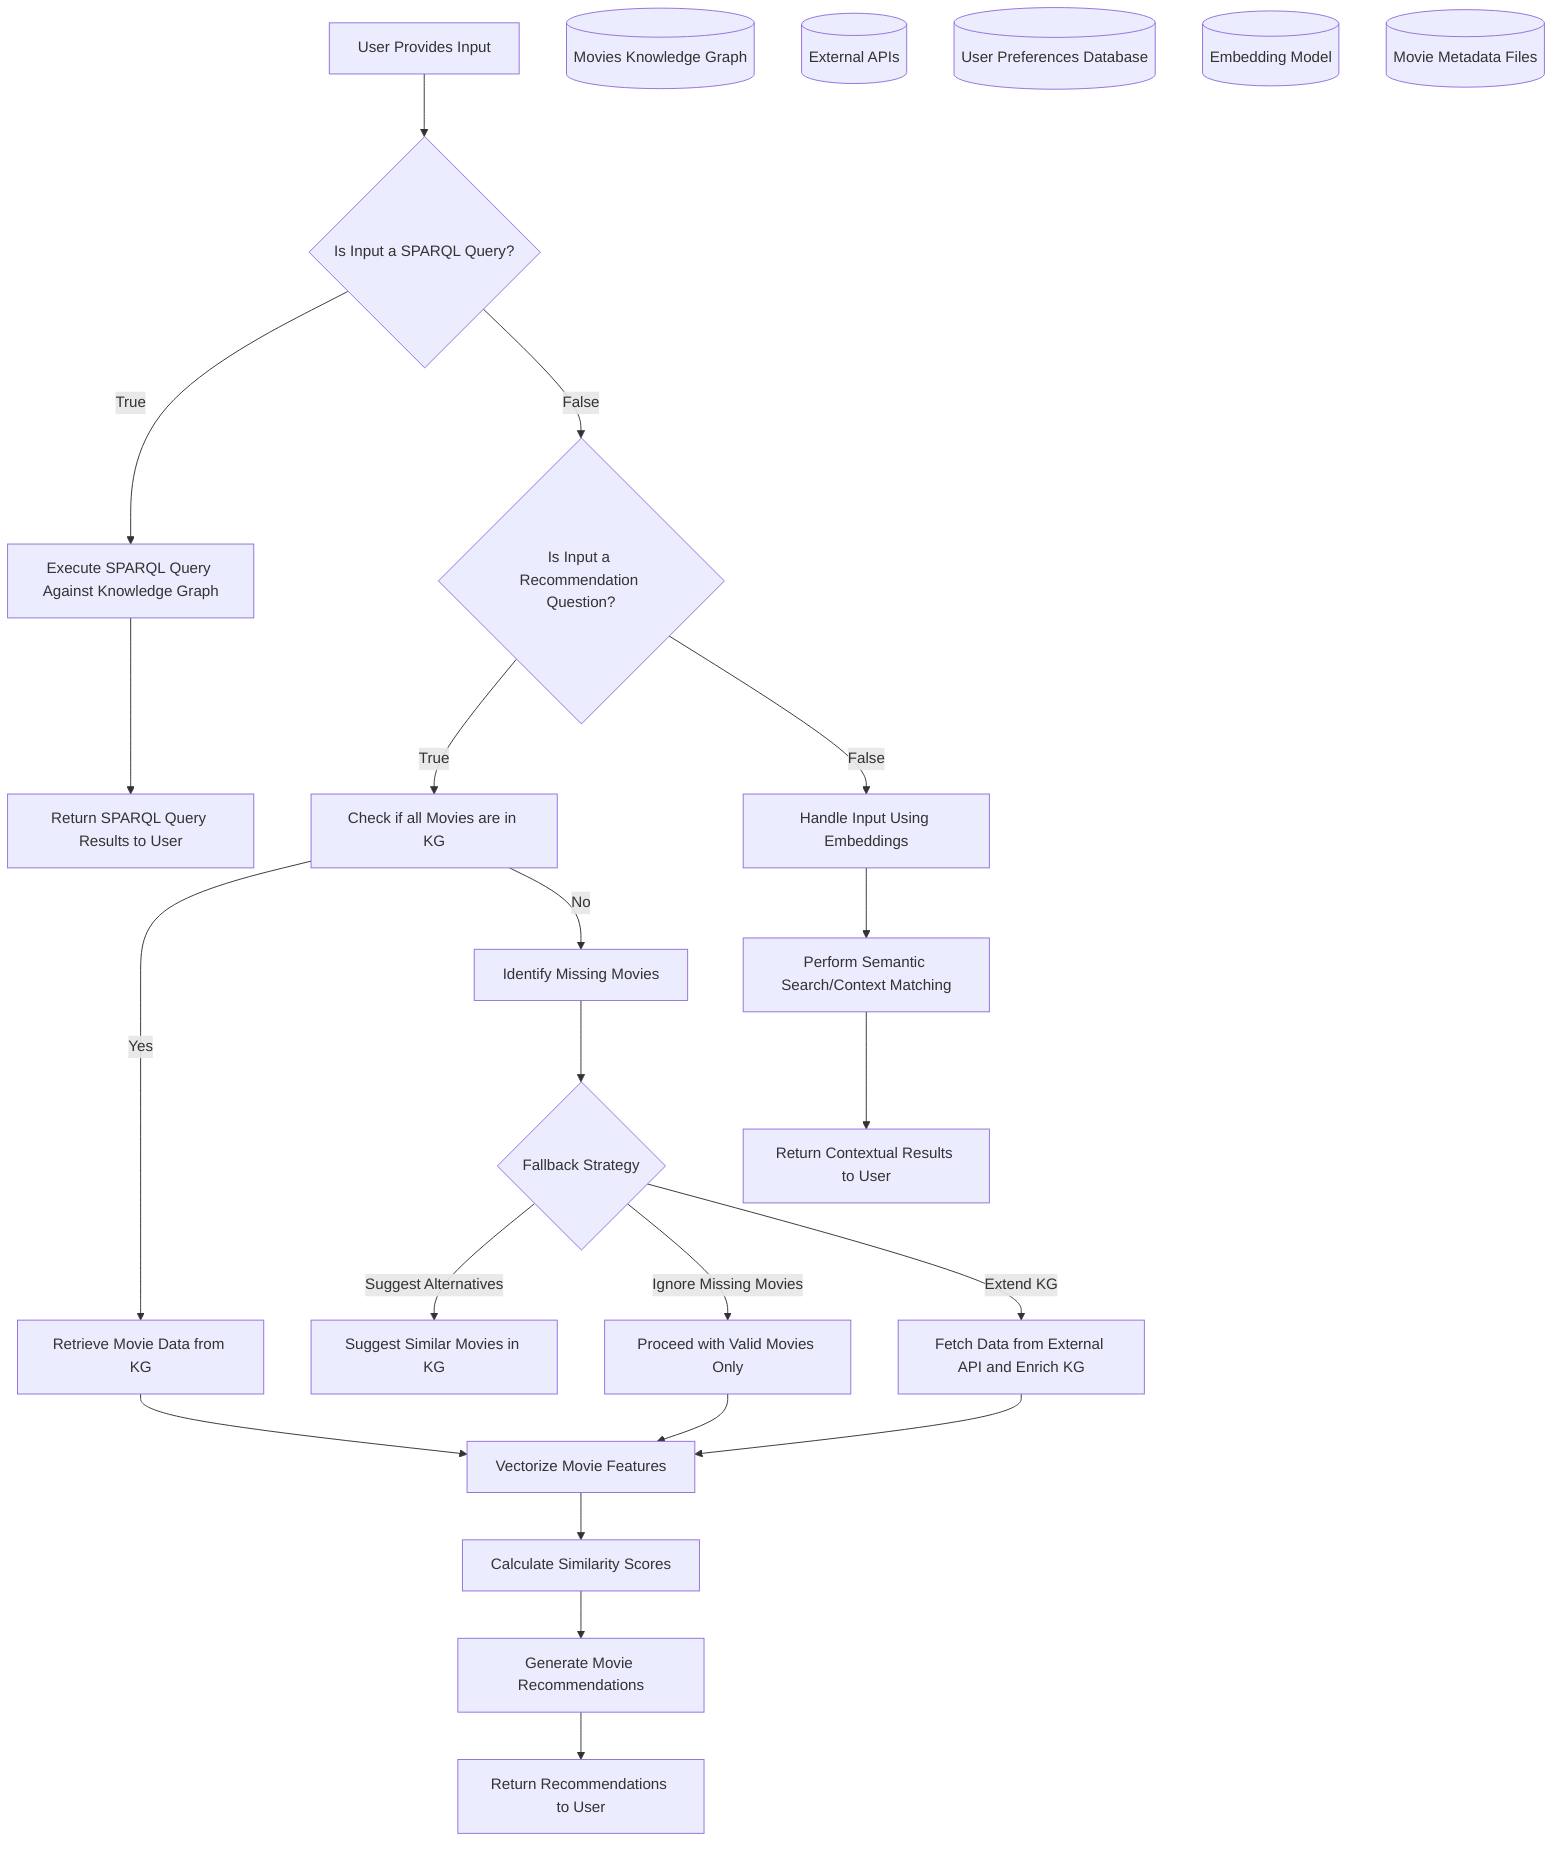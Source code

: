 flowchart TD
    A[User Provides Input]
    B{Is Input a SPARQL Query?}
    C[Execute SPARQL Query Against Knowledge Graph]
    D[Return SPARQL Query Results to User]
    E{Is Input a Recommendation Question?}
    F[Check if all Movies are in KG]
    G[Retrieve Movie Data from KG]
    H[Identify Missing Movies]
    I{Fallback Strategy}
    J[Suggest Similar Movies in KG]
    K[Proceed with Valid Movies Only]
    L[Fetch Data from External API and Enrich KG]
    M[Vectorize Movie Features]
    N[Calculate Similarity Scores]
    O[Generate Movie Recommendations]
    P[Return Recommendations to User]
    Q[Handle Input Using Embeddings]
    R[Perform Semantic Search/Context Matching]
    S[Return Contextual Results to User]
    
    A --> B
    B -->|True| C
    C --> D
    B -->|False| E
    E -->|True| F
    F -->|Yes| G
    F -->|No| H
    H --> I
    I -->|Suggest Alternatives| J
    I -->|Ignore Missing Movies| K
    I -->|Extend KG| L
    G --> M
    K --> M
    L --> M
    M --> N
    N --> O
    O --> P
    E -->|False| Q
    Q --> R
    R --> S

    %% Data Sources
    DS1[(Movies Knowledge Graph)]
    DS2[(External APIs)]
    DS3[(User Preferences Database)]
    DS4[(Embedding Model)]
    DS5[(Movie Metadata Files)]